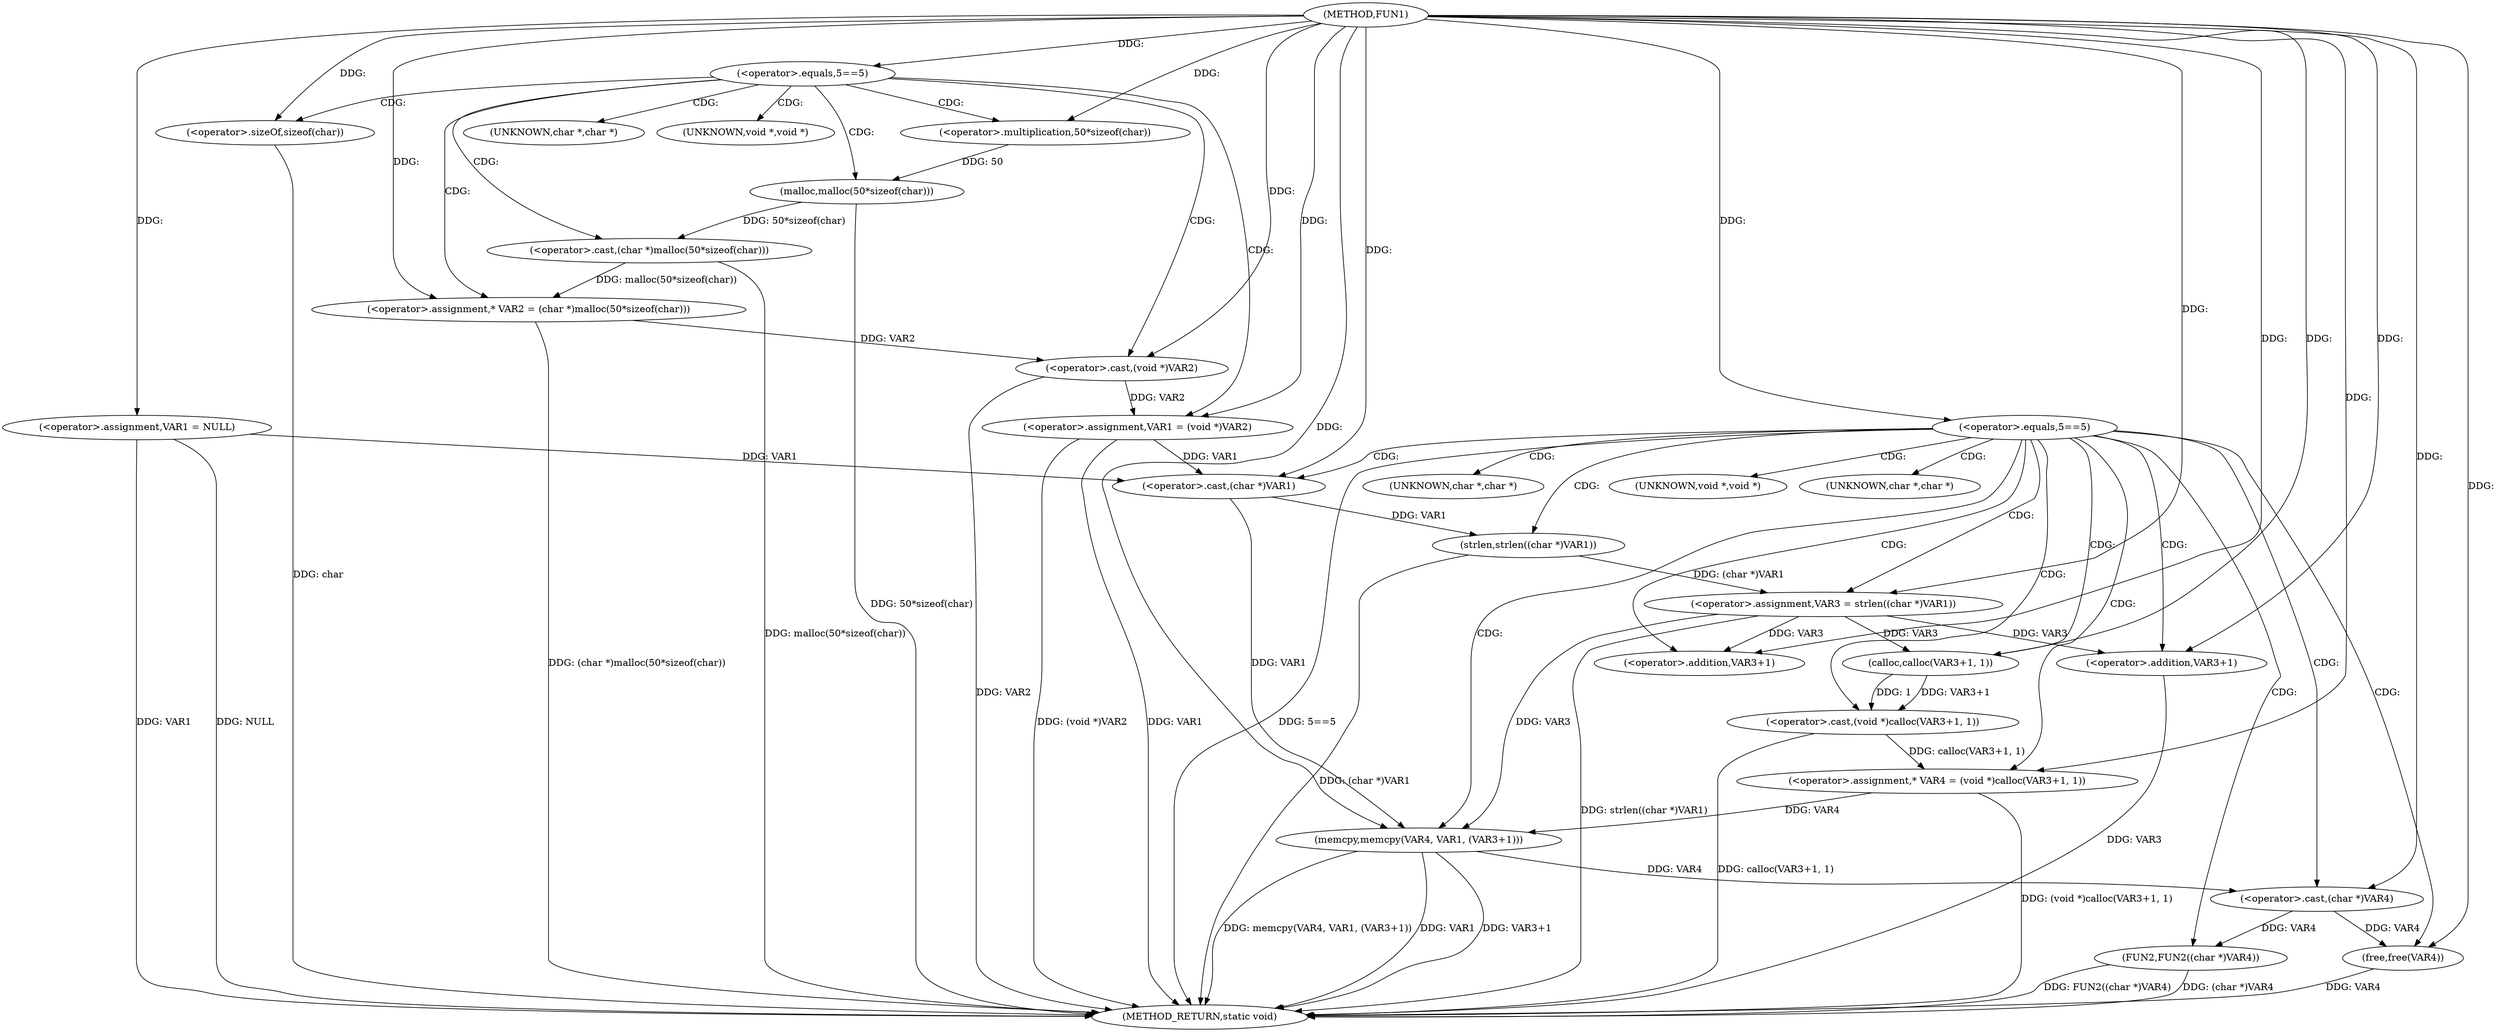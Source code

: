 digraph FUN1 {  
"1000100" [label = "(METHOD,FUN1)" ]
"1000162" [label = "(METHOD_RETURN,static void)" ]
"1000103" [label = "(<operator>.assignment,VAR1 = NULL)" ]
"1000107" [label = "(<operator>.equals,5==5)" ]
"1000113" [label = "(<operator>.assignment,* VAR2 = (char *)malloc(50*sizeof(char)))" ]
"1000115" [label = "(<operator>.cast,(char *)malloc(50*sizeof(char)))" ]
"1000117" [label = "(malloc,malloc(50*sizeof(char)))" ]
"1000118" [label = "(<operator>.multiplication,50*sizeof(char))" ]
"1000120" [label = "(<operator>.sizeOf,sizeof(char))" ]
"1000122" [label = "(<operator>.assignment,VAR1 = (void *)VAR2)" ]
"1000124" [label = "(<operator>.cast,(void *)VAR2)" ]
"1000128" [label = "(<operator>.equals,5==5)" ]
"1000134" [label = "(<operator>.assignment,VAR3 = strlen((char *)VAR1))" ]
"1000136" [label = "(strlen,strlen((char *)VAR1))" ]
"1000137" [label = "(<operator>.cast,(char *)VAR1)" ]
"1000141" [label = "(<operator>.assignment,* VAR4 = (void *)calloc(VAR3+1, 1))" ]
"1000143" [label = "(<operator>.cast,(void *)calloc(VAR3+1, 1))" ]
"1000145" [label = "(calloc,calloc(VAR3+1, 1))" ]
"1000146" [label = "(<operator>.addition,VAR3+1)" ]
"1000150" [label = "(memcpy,memcpy(VAR4, VAR1, (VAR3+1)))" ]
"1000153" [label = "(<operator>.addition,VAR3+1)" ]
"1000156" [label = "(FUN2,FUN2((char *)VAR4))" ]
"1000157" [label = "(<operator>.cast,(char *)VAR4)" ]
"1000160" [label = "(free,free(VAR4))" ]
"1000116" [label = "(UNKNOWN,char *,char *)" ]
"1000125" [label = "(UNKNOWN,void *,void *)" ]
"1000138" [label = "(UNKNOWN,char *,char *)" ]
"1000144" [label = "(UNKNOWN,void *,void *)" ]
"1000158" [label = "(UNKNOWN,char *,char *)" ]
  "1000115" -> "1000162"  [ label = "DDG: malloc(50*sizeof(char))"] 
  "1000124" -> "1000162"  [ label = "DDG: VAR2"] 
  "1000156" -> "1000162"  [ label = "DDG: (char *)VAR4"] 
  "1000103" -> "1000162"  [ label = "DDG: VAR1"] 
  "1000103" -> "1000162"  [ label = "DDG: NULL"] 
  "1000150" -> "1000162"  [ label = "DDG: VAR1"] 
  "1000150" -> "1000162"  [ label = "DDG: VAR3+1"] 
  "1000117" -> "1000162"  [ label = "DDG: 50*sizeof(char)"] 
  "1000153" -> "1000162"  [ label = "DDG: VAR3"] 
  "1000150" -> "1000162"  [ label = "DDG: memcpy(VAR4, VAR1, (VAR3+1))"] 
  "1000160" -> "1000162"  [ label = "DDG: VAR4"] 
  "1000136" -> "1000162"  [ label = "DDG: (char *)VAR1"] 
  "1000122" -> "1000162"  [ label = "DDG: (void *)VAR2"] 
  "1000122" -> "1000162"  [ label = "DDG: VAR1"] 
  "1000113" -> "1000162"  [ label = "DDG: (char *)malloc(50*sizeof(char))"] 
  "1000120" -> "1000162"  [ label = "DDG: char"] 
  "1000141" -> "1000162"  [ label = "DDG: (void *)calloc(VAR3+1, 1)"] 
  "1000134" -> "1000162"  [ label = "DDG: strlen((char *)VAR1)"] 
  "1000143" -> "1000162"  [ label = "DDG: calloc(VAR3+1, 1)"] 
  "1000128" -> "1000162"  [ label = "DDG: 5==5"] 
  "1000156" -> "1000162"  [ label = "DDG: FUN2((char *)VAR4)"] 
  "1000100" -> "1000103"  [ label = "DDG: "] 
  "1000100" -> "1000107"  [ label = "DDG: "] 
  "1000115" -> "1000113"  [ label = "DDG: malloc(50*sizeof(char))"] 
  "1000100" -> "1000113"  [ label = "DDG: "] 
  "1000117" -> "1000115"  [ label = "DDG: 50*sizeof(char)"] 
  "1000118" -> "1000117"  [ label = "DDG: 50"] 
  "1000100" -> "1000118"  [ label = "DDG: "] 
  "1000100" -> "1000120"  [ label = "DDG: "] 
  "1000124" -> "1000122"  [ label = "DDG: VAR2"] 
  "1000100" -> "1000122"  [ label = "DDG: "] 
  "1000113" -> "1000124"  [ label = "DDG: VAR2"] 
  "1000100" -> "1000124"  [ label = "DDG: "] 
  "1000100" -> "1000128"  [ label = "DDG: "] 
  "1000136" -> "1000134"  [ label = "DDG: (char *)VAR1"] 
  "1000100" -> "1000134"  [ label = "DDG: "] 
  "1000137" -> "1000136"  [ label = "DDG: VAR1"] 
  "1000103" -> "1000137"  [ label = "DDG: VAR1"] 
  "1000122" -> "1000137"  [ label = "DDG: VAR1"] 
  "1000100" -> "1000137"  [ label = "DDG: "] 
  "1000143" -> "1000141"  [ label = "DDG: calloc(VAR3+1, 1)"] 
  "1000100" -> "1000141"  [ label = "DDG: "] 
  "1000145" -> "1000143"  [ label = "DDG: VAR3+1"] 
  "1000145" -> "1000143"  [ label = "DDG: 1"] 
  "1000134" -> "1000145"  [ label = "DDG: VAR3"] 
  "1000100" -> "1000145"  [ label = "DDG: "] 
  "1000134" -> "1000146"  [ label = "DDG: VAR3"] 
  "1000100" -> "1000146"  [ label = "DDG: "] 
  "1000141" -> "1000150"  [ label = "DDG: VAR4"] 
  "1000100" -> "1000150"  [ label = "DDG: "] 
  "1000137" -> "1000150"  [ label = "DDG: VAR1"] 
  "1000134" -> "1000150"  [ label = "DDG: VAR3"] 
  "1000100" -> "1000153"  [ label = "DDG: "] 
  "1000134" -> "1000153"  [ label = "DDG: VAR3"] 
  "1000157" -> "1000156"  [ label = "DDG: VAR4"] 
  "1000150" -> "1000157"  [ label = "DDG: VAR4"] 
  "1000100" -> "1000157"  [ label = "DDG: "] 
  "1000157" -> "1000160"  [ label = "DDG: VAR4"] 
  "1000100" -> "1000160"  [ label = "DDG: "] 
  "1000107" -> "1000125"  [ label = "CDG: "] 
  "1000107" -> "1000116"  [ label = "CDG: "] 
  "1000107" -> "1000120"  [ label = "CDG: "] 
  "1000107" -> "1000117"  [ label = "CDG: "] 
  "1000107" -> "1000113"  [ label = "CDG: "] 
  "1000107" -> "1000124"  [ label = "CDG: "] 
  "1000107" -> "1000115"  [ label = "CDG: "] 
  "1000107" -> "1000118"  [ label = "CDG: "] 
  "1000107" -> "1000122"  [ label = "CDG: "] 
  "1000128" -> "1000153"  [ label = "CDG: "] 
  "1000128" -> "1000143"  [ label = "CDG: "] 
  "1000128" -> "1000158"  [ label = "CDG: "] 
  "1000128" -> "1000137"  [ label = "CDG: "] 
  "1000128" -> "1000156"  [ label = "CDG: "] 
  "1000128" -> "1000141"  [ label = "CDG: "] 
  "1000128" -> "1000145"  [ label = "CDG: "] 
  "1000128" -> "1000160"  [ label = "CDG: "] 
  "1000128" -> "1000150"  [ label = "CDG: "] 
  "1000128" -> "1000146"  [ label = "CDG: "] 
  "1000128" -> "1000136"  [ label = "CDG: "] 
  "1000128" -> "1000144"  [ label = "CDG: "] 
  "1000128" -> "1000157"  [ label = "CDG: "] 
  "1000128" -> "1000138"  [ label = "CDG: "] 
  "1000128" -> "1000134"  [ label = "CDG: "] 
}
